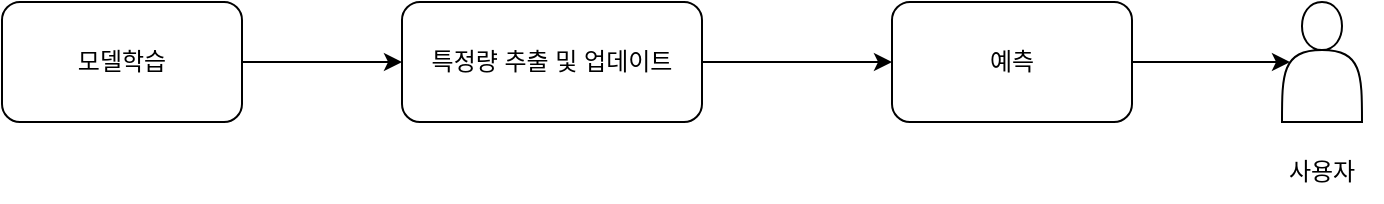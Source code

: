 <mxfile version="22.1.8" type="github">
  <diagram name="페이지-1" id="65uPVHIQYmsKwXFldDYE">
    <mxGraphModel dx="1678" dy="1801" grid="0" gridSize="10" guides="0" tooltips="1" connect="1" arrows="1" fold="1" page="0" pageScale="1" pageWidth="827" pageHeight="1169" math="0" shadow="0">
      <root>
        <mxCell id="0" />
        <mxCell id="1" parent="0" />
        <mxCell id="WCBGweSs4nGs-buCLOPQ-4" value="" style="edgeStyle=orthogonalEdgeStyle;rounded=0;orthogonalLoop=1;jettySize=auto;html=1;" edge="1" parent="1" source="WCBGweSs4nGs-buCLOPQ-1" target="WCBGweSs4nGs-buCLOPQ-3">
          <mxGeometry relative="1" as="geometry" />
        </mxCell>
        <mxCell id="WCBGweSs4nGs-buCLOPQ-1" value="모델학습" style="rounded=1;whiteSpace=wrap;html=1;" vertex="1" parent="1">
          <mxGeometry x="-640" y="-730" width="120" height="60" as="geometry" />
        </mxCell>
        <mxCell id="WCBGweSs4nGs-buCLOPQ-6" value="" style="edgeStyle=orthogonalEdgeStyle;rounded=0;orthogonalLoop=1;jettySize=auto;html=1;" edge="1" parent="1" source="WCBGweSs4nGs-buCLOPQ-3" target="WCBGweSs4nGs-buCLOPQ-5">
          <mxGeometry relative="1" as="geometry" />
        </mxCell>
        <mxCell id="WCBGweSs4nGs-buCLOPQ-3" value="특정량 추출 및 업데이트" style="whiteSpace=wrap;html=1;rounded=1;" vertex="1" parent="1">
          <mxGeometry x="-440" y="-730" width="150" height="60" as="geometry" />
        </mxCell>
        <mxCell id="WCBGweSs4nGs-buCLOPQ-5" value="예측" style="whiteSpace=wrap;html=1;rounded=1;" vertex="1" parent="1">
          <mxGeometry x="-195" y="-730" width="120" height="60" as="geometry" />
        </mxCell>
        <mxCell id="WCBGweSs4nGs-buCLOPQ-7" value="" style="shape=actor;whiteSpace=wrap;html=1;" vertex="1" parent="1">
          <mxGeometry y="-730" width="40" height="60" as="geometry" />
        </mxCell>
        <mxCell id="WCBGweSs4nGs-buCLOPQ-8" style="edgeStyle=orthogonalEdgeStyle;rounded=0;orthogonalLoop=1;jettySize=auto;html=1;exitX=1;exitY=0.5;exitDx=0;exitDy=0;entryX=0.1;entryY=0.5;entryDx=0;entryDy=0;entryPerimeter=0;" edge="1" parent="1" source="WCBGweSs4nGs-buCLOPQ-5" target="WCBGweSs4nGs-buCLOPQ-7">
          <mxGeometry relative="1" as="geometry" />
        </mxCell>
        <mxCell id="WCBGweSs4nGs-buCLOPQ-11" value="사용자" style="text;html=1;strokeColor=none;fillColor=none;align=center;verticalAlign=middle;whiteSpace=wrap;rounded=0;" vertex="1" parent="1">
          <mxGeometry x="-10" y="-660" width="60" height="30" as="geometry" />
        </mxCell>
      </root>
    </mxGraphModel>
  </diagram>
</mxfile>
